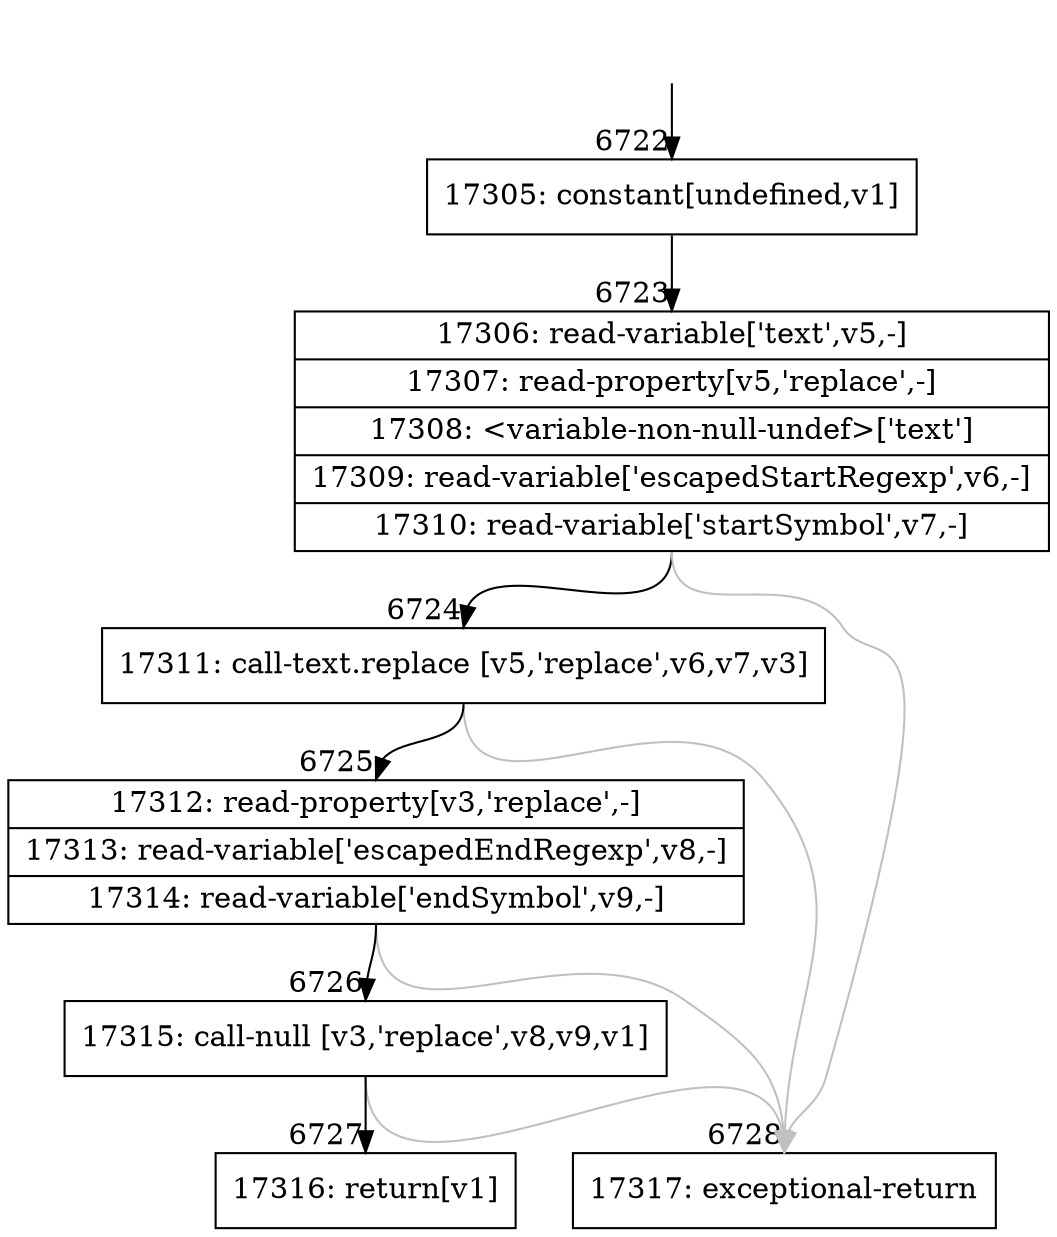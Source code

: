 digraph {
rankdir="TD"
BB_entry507[shape=none,label=""];
BB_entry507 -> BB6722 [tailport=s, headport=n, headlabel="    6722"]
BB6722 [shape=record label="{17305: constant[undefined,v1]}" ] 
BB6722 -> BB6723 [tailport=s, headport=n, headlabel="      6723"]
BB6723 [shape=record label="{17306: read-variable['text',v5,-]|17307: read-property[v5,'replace',-]|17308: \<variable-non-null-undef\>['text']|17309: read-variable['escapedStartRegexp',v6,-]|17310: read-variable['startSymbol',v7,-]}" ] 
BB6723 -> BB6724 [tailport=s, headport=n, headlabel="      6724"]
BB6723 -> BB6728 [tailport=s, headport=n, color=gray, headlabel="      6728"]
BB6724 [shape=record label="{17311: call-text.replace [v5,'replace',v6,v7,v3]}" ] 
BB6724 -> BB6725 [tailport=s, headport=n, headlabel="      6725"]
BB6724 -> BB6728 [tailport=s, headport=n, color=gray]
BB6725 [shape=record label="{17312: read-property[v3,'replace',-]|17313: read-variable['escapedEndRegexp',v8,-]|17314: read-variable['endSymbol',v9,-]}" ] 
BB6725 -> BB6726 [tailport=s, headport=n, headlabel="      6726"]
BB6725 -> BB6728 [tailport=s, headport=n, color=gray]
BB6726 [shape=record label="{17315: call-null [v3,'replace',v8,v9,v1]}" ] 
BB6726 -> BB6727 [tailport=s, headport=n, headlabel="      6727"]
BB6726 -> BB6728 [tailport=s, headport=n, color=gray]
BB6727 [shape=record label="{17316: return[v1]}" ] 
BB6728 [shape=record label="{17317: exceptional-return}" ] 
//#$~ 10680
}
